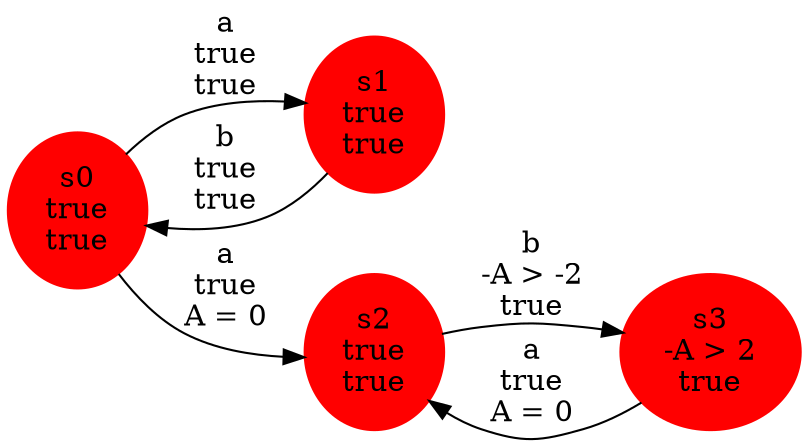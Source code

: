 digraph timedreach {
 rankdir=LR;
 size="8,5"
0 [label="s0\ntrue\ntrue",color=red, style=filled];
1 [label="s1\ntrue\ntrue",color=red, style=filled];
2 [label="s2\ntrue\ntrue",color=red, style=filled];
3 [label="s3\n-A > 2\ntrue",color=red, style=filled];
0 -> 1 [label="a\ntrue\ntrue"];
0 -> 2 [label="a\ntrue\nA = 0"];
1 -> 0 [label="b\ntrue\ntrue"];
2 -> 3 [label="b\n-A > -2\ntrue"];
3 -> 2 [label="a\ntrue\nA = 0"];
}
